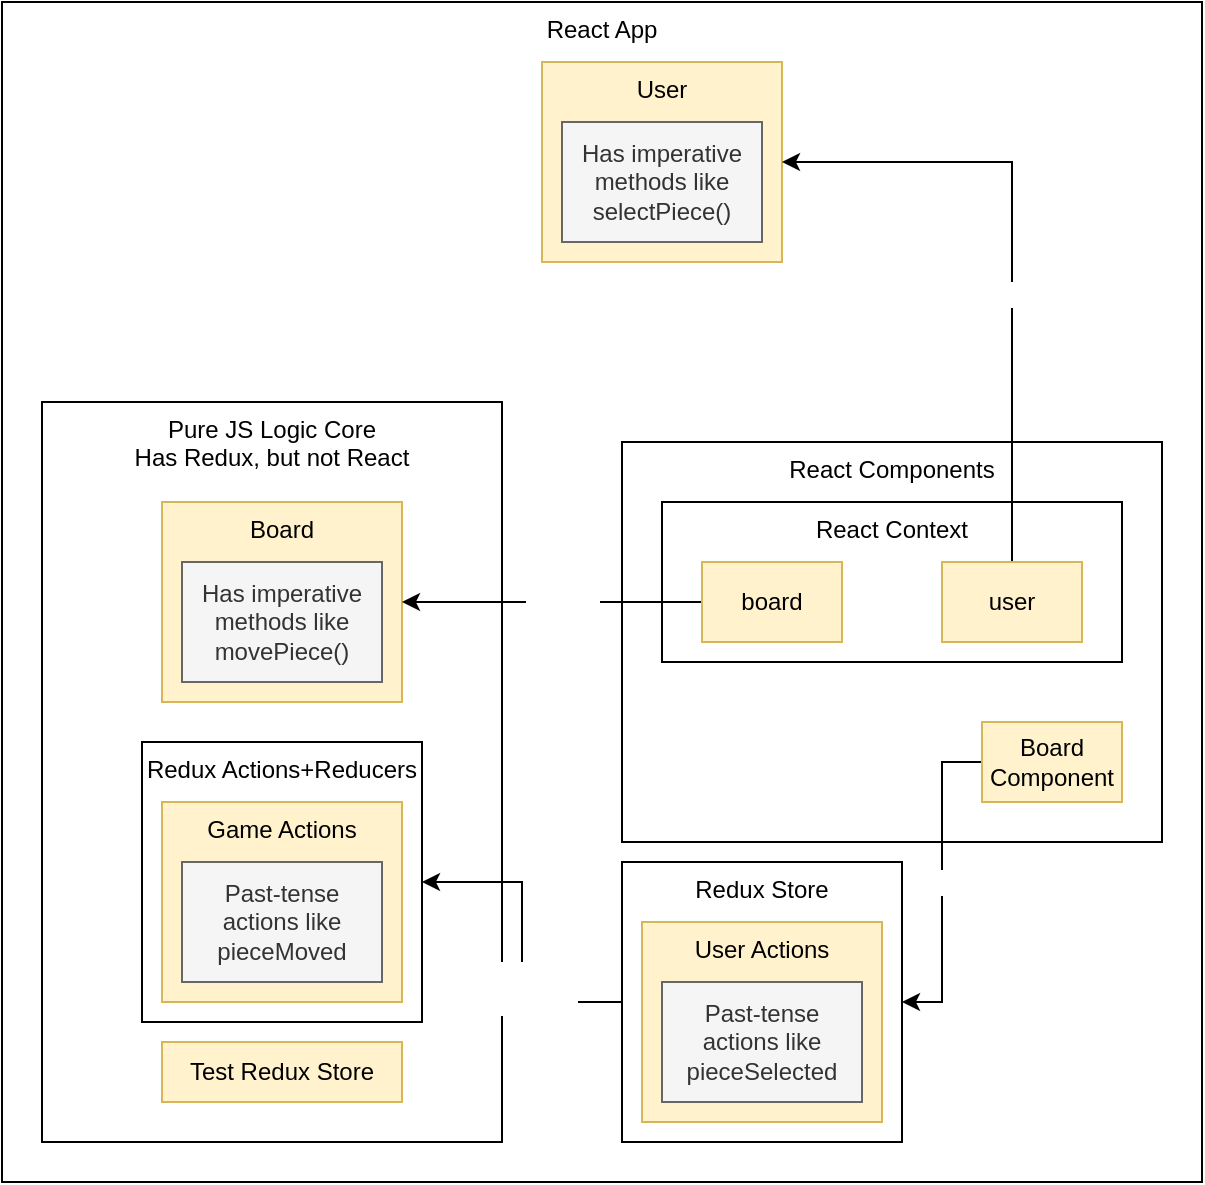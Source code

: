 <mxfile>
    <diagram id="yHofuMJjpm83086bGj9A" name="Page-1">
        <mxGraphModel dx="815" dy="491" grid="1" gridSize="10" guides="0" tooltips="1" connect="1" arrows="1" fold="1" page="1" pageScale="1" pageWidth="850" pageHeight="1100" math="0" shadow="0">
            <root>
                <mxCell id="0"/>
                <mxCell id="1" parent="0"/>
                <mxCell id="18" value="React App" style="rounded=0;whiteSpace=wrap;html=1;verticalAlign=top;" vertex="1" parent="1">
                    <mxGeometry x="250" y="110" width="600" height="590" as="geometry"/>
                </mxCell>
                <mxCell id="5" value="Pure JS Logic Core&lt;br&gt;Has Redux, but not React" style="rounded=0;whiteSpace=wrap;html=1;verticalAlign=top;" vertex="1" parent="1">
                    <mxGeometry x="270" y="310" width="230" height="370" as="geometry"/>
                </mxCell>
                <mxCell id="2" value="Board" style="rounded=0;whiteSpace=wrap;html=1;fillColor=#fff2cc;strokeColor=#d6b656;fontColor=#000000;verticalAlign=top;" vertex="1" parent="1">
                    <mxGeometry x="330" y="360" width="120" height="100" as="geometry"/>
                </mxCell>
                <mxCell id="4" value="Has imperative methods like movePiece()" style="text;html=1;strokeColor=#666666;fillColor=#f5f5f5;align=center;verticalAlign=middle;whiteSpace=wrap;rounded=0;fontColor=#333333;" vertex="1" parent="1">
                    <mxGeometry x="340" y="390" width="100" height="60" as="geometry"/>
                </mxCell>
                <mxCell id="6" value="React Components" style="rounded=0;whiteSpace=wrap;html=1;verticalAlign=top;" vertex="1" parent="1">
                    <mxGeometry x="560" y="330" width="270" height="200" as="geometry"/>
                </mxCell>
                <mxCell id="7" value="React Context" style="rounded=0;whiteSpace=wrap;html=1;verticalAlign=top;" vertex="1" parent="1">
                    <mxGeometry x="580" y="360" width="230" height="80" as="geometry"/>
                </mxCell>
                <mxCell id="9" style="edgeStyle=orthogonalEdgeStyle;html=1;fontColor=#000000;rounded=0;" edge="1" parent="1" source="8" target="2">
                    <mxGeometry relative="1" as="geometry"/>
                </mxCell>
                <mxCell id="10" value="invokes" style="edgeLabel;html=1;align=center;verticalAlign=middle;resizable=0;points=[];fontColor=#FFFFFF;labelBackgroundColor=default;" vertex="1" connectable="0" parent="9">
                    <mxGeometry x="-0.335" y="-1" relative="1" as="geometry">
                        <mxPoint x="-20" y="1" as="offset"/>
                    </mxGeometry>
                </mxCell>
                <mxCell id="8" value="board" style="rounded=0;whiteSpace=wrap;html=1;fillColor=#fff2cc;strokeColor=#d6b656;fontColor=#000000;verticalAlign=middle;" vertex="1" parent="1">
                    <mxGeometry x="600" y="390" width="70" height="40" as="geometry"/>
                </mxCell>
                <mxCell id="11" value="Redux Actions+Reducers" style="rounded=0;whiteSpace=wrap;html=1;verticalAlign=top;" vertex="1" parent="1">
                    <mxGeometry x="320" y="480" width="140" height="140" as="geometry"/>
                </mxCell>
                <mxCell id="12" value="Game Actions" style="rounded=0;whiteSpace=wrap;html=1;fillColor=#fff2cc;strokeColor=#d6b656;fontColor=#000000;verticalAlign=top;" vertex="1" parent="1">
                    <mxGeometry x="330" y="510" width="120" height="100" as="geometry"/>
                </mxCell>
                <mxCell id="13" value="Past-tense actions like pieceMoved" style="text;html=1;strokeColor=#666666;fillColor=#f5f5f5;align=center;verticalAlign=middle;whiteSpace=wrap;rounded=0;fontColor=#333333;" vertex="1" parent="1">
                    <mxGeometry x="340" y="540" width="100" height="60" as="geometry"/>
                </mxCell>
                <mxCell id="15" value="listens" style="edgeStyle=orthogonalEdgeStyle;rounded=0;html=1;fontColor=#FFFFFF;entryX=1;entryY=0.5;entryDx=0;entryDy=0;" edge="1" parent="1" source="14" target="19">
                    <mxGeometry relative="1" as="geometry">
                        <Array as="points">
                            <mxPoint x="720" y="490"/>
                            <mxPoint x="720" y="610"/>
                        </Array>
                    </mxGeometry>
                </mxCell>
                <mxCell id="14" value="Board Component" style="rounded=0;whiteSpace=wrap;html=1;fillColor=#fff2cc;strokeColor=#d6b656;fontColor=#000000;verticalAlign=middle;" vertex="1" parent="1">
                    <mxGeometry x="740" y="470" width="70" height="40" as="geometry"/>
                </mxCell>
                <mxCell id="16" value="User" style="rounded=0;whiteSpace=wrap;html=1;fillColor=#fff2cc;strokeColor=#d6b656;fontColor=#000000;verticalAlign=top;" vertex="1" parent="1">
                    <mxGeometry x="520" y="140" width="120" height="100" as="geometry"/>
                </mxCell>
                <mxCell id="17" value="Has imperative methods like selectPiece()" style="text;html=1;strokeColor=#666666;fillColor=#f5f5f5;align=center;verticalAlign=middle;whiteSpace=wrap;rounded=0;fontColor=#333333;" vertex="1" parent="1">
                    <mxGeometry x="530" y="170" width="100" height="60" as="geometry"/>
                </mxCell>
                <mxCell id="23" style="edgeStyle=orthogonalEdgeStyle;rounded=0;html=1;entryX=1;entryY=0.5;entryDx=0;entryDy=0;fontColor=#FFFFFF;" edge="1" parent="1" source="19" target="11">
                    <mxGeometry relative="1" as="geometry"/>
                </mxCell>
                <mxCell id="24" value="combines&lt;br&gt;core + app" style="edgeLabel;html=1;align=center;verticalAlign=middle;resizable=0;points=[];fontColor=#FFFFFF;" vertex="1" connectable="0" parent="23">
                    <mxGeometry x="-0.284" y="-1" relative="1" as="geometry">
                        <mxPoint as="offset"/>
                    </mxGeometry>
                </mxCell>
                <mxCell id="19" value="Redux Store" style="rounded=0;whiteSpace=wrap;html=1;verticalAlign=top;" vertex="1" parent="1">
                    <mxGeometry x="560" y="540" width="140" height="140" as="geometry"/>
                </mxCell>
                <mxCell id="20" value="User Actions" style="rounded=0;whiteSpace=wrap;html=1;fillColor=#fff2cc;strokeColor=#d6b656;fontColor=#000000;verticalAlign=top;" vertex="1" parent="1">
                    <mxGeometry x="570" y="570" width="120" height="100" as="geometry"/>
                </mxCell>
                <mxCell id="21" value="Past-tense actions like pieceSelected" style="text;html=1;strokeColor=#666666;fillColor=#f5f5f5;align=center;verticalAlign=middle;whiteSpace=wrap;rounded=0;fontColor=#333333;" vertex="1" parent="1">
                    <mxGeometry x="580" y="600" width="100" height="60" as="geometry"/>
                </mxCell>
                <mxCell id="22" value="Test Redux Store" style="rounded=0;whiteSpace=wrap;html=1;fillColor=#fff2cc;strokeColor=#d6b656;fontColor=#000000;verticalAlign=middle;" vertex="1" parent="1">
                    <mxGeometry x="330" y="630" width="120" height="30" as="geometry"/>
                </mxCell>
                <mxCell id="26" style="edgeStyle=orthogonalEdgeStyle;rounded=0;html=1;entryX=1;entryY=0.5;entryDx=0;entryDy=0;fontColor=#FFFFFF;" edge="1" parent="1" source="25" target="16">
                    <mxGeometry relative="1" as="geometry">
                        <Array as="points">
                            <mxPoint x="755" y="190"/>
                        </Array>
                    </mxGeometry>
                </mxCell>
                <mxCell id="27" value="invokes" style="edgeLabel;html=1;align=center;verticalAlign=middle;resizable=0;points=[];fontColor=#FFFFFF;" vertex="1" connectable="0" parent="26">
                    <mxGeometry x="-0.145" y="1" relative="1" as="geometry">
                        <mxPoint as="offset"/>
                    </mxGeometry>
                </mxCell>
                <mxCell id="25" value="user" style="rounded=0;whiteSpace=wrap;html=1;fillColor=#fff2cc;strokeColor=#d6b656;fontColor=#000000;verticalAlign=middle;" vertex="1" parent="1">
                    <mxGeometry x="720" y="390" width="70" height="40" as="geometry"/>
                </mxCell>
            </root>
        </mxGraphModel>
    </diagram>
</mxfile>